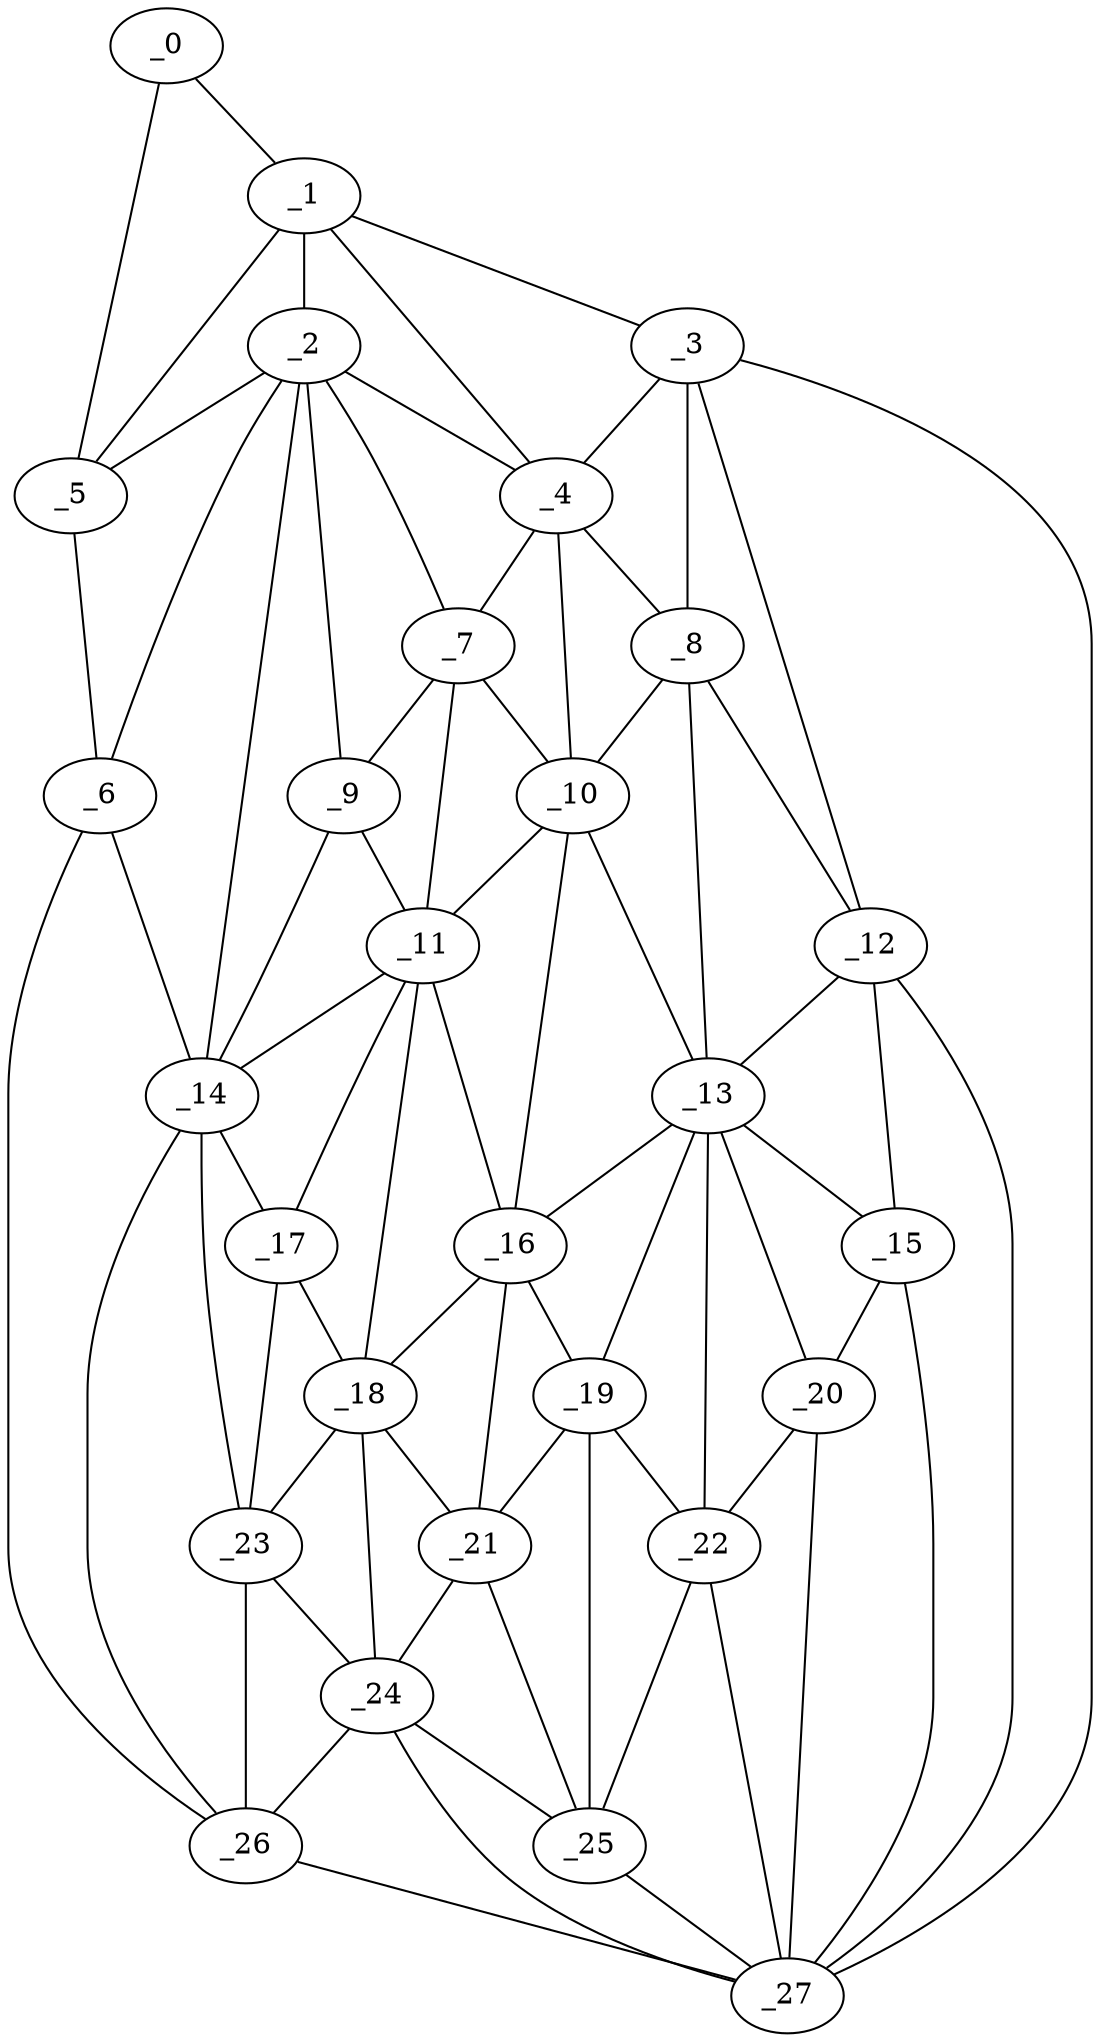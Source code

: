 graph "obj9__330.gxl" {
	_0	 [x=25,
		y=15];
	_1	 [x=25,
		y=29];
	_0 -- _1	 [valence=1];
	_5	 [x=49,
		y=15];
	_0 -- _5	 [valence=1];
	_2	 [x=37,
		y=40];
	_1 -- _2	 [valence=1];
	_3	 [x=37,
		y=124];
	_1 -- _3	 [valence=1];
	_4	 [x=43,
		y=95];
	_1 -- _4	 [valence=1];
	_1 -- _5	 [valence=2];
	_2 -- _4	 [valence=2];
	_2 -- _5	 [valence=2];
	_6	 [x=55,
		y=15];
	_2 -- _6	 [valence=2];
	_7	 [x=60,
		y=60];
	_2 -- _7	 [valence=1];
	_9	 [x=61,
		y=56];
	_2 -- _9	 [valence=2];
	_14	 [x=74,
		y=41];
	_2 -- _14	 [valence=1];
	_3 -- _4	 [valence=2];
	_8	 [x=60,
		y=99];
	_3 -- _8	 [valence=2];
	_12	 [x=70,
		y=106];
	_3 -- _12	 [valence=2];
	_27	 [x=104,
		y=111];
	_3 -- _27	 [valence=1];
	_4 -- _7	 [valence=2];
	_4 -- _8	 [valence=2];
	_10	 [x=64,
		y=81];
	_4 -- _10	 [valence=1];
	_5 -- _6	 [valence=1];
	_6 -- _14	 [valence=1];
	_26	 [x=101,
		y=26];
	_6 -- _26	 [valence=1];
	_7 -- _9	 [valence=1];
	_7 -- _10	 [valence=2];
	_11	 [x=70,
		y=60];
	_7 -- _11	 [valence=1];
	_8 -- _10	 [valence=2];
	_8 -- _12	 [valence=2];
	_13	 [x=72,
		y=89];
	_8 -- _13	 [valence=1];
	_9 -- _11	 [valence=1];
	_9 -- _14	 [valence=2];
	_10 -- _11	 [valence=2];
	_10 -- _13	 [valence=1];
	_16	 [x=77,
		y=79];
	_10 -- _16	 [valence=2];
	_11 -- _14	 [valence=2];
	_11 -- _16	 [valence=2];
	_17	 [x=82,
		y=51];
	_11 -- _17	 [valence=1];
	_18	 [x=84,
		y=58];
	_11 -- _18	 [valence=2];
	_12 -- _13	 [valence=2];
	_15	 [x=76,
		y=104];
	_12 -- _15	 [valence=2];
	_12 -- _27	 [valence=1];
	_13 -- _15	 [valence=1];
	_13 -- _16	 [valence=2];
	_19	 [x=87,
		y=85];
	_13 -- _19	 [valence=1];
	_20	 [x=87,
		y=102];
	_13 -- _20	 [valence=2];
	_22	 [x=90,
		y=92];
	_13 -- _22	 [valence=2];
	_14 -- _17	 [valence=1];
	_23	 [x=91,
		y=49];
	_14 -- _23	 [valence=2];
	_14 -- _26	 [valence=2];
	_15 -- _20	 [valence=2];
	_15 -- _27	 [valence=1];
	_16 -- _18	 [valence=2];
	_16 -- _19	 [valence=1];
	_21	 [x=89,
		y=72];
	_16 -- _21	 [valence=1];
	_17 -- _18	 [valence=2];
	_17 -- _23	 [valence=2];
	_18 -- _21	 [valence=2];
	_18 -- _23	 [valence=2];
	_24	 [x=99,
		y=66];
	_18 -- _24	 [valence=2];
	_19 -- _21	 [valence=2];
	_19 -- _22	 [valence=1];
	_25	 [x=100,
		y=85];
	_19 -- _25	 [valence=2];
	_20 -- _22	 [valence=2];
	_20 -- _27	 [valence=2];
	_21 -- _24	 [valence=1];
	_21 -- _25	 [valence=1];
	_22 -- _25	 [valence=2];
	_22 -- _27	 [valence=2];
	_23 -- _24	 [valence=2];
	_23 -- _26	 [valence=1];
	_24 -- _25	 [valence=2];
	_24 -- _26	 [valence=2];
	_24 -- _27	 [valence=1];
	_25 -- _27	 [valence=2];
	_26 -- _27	 [valence=1];
}
